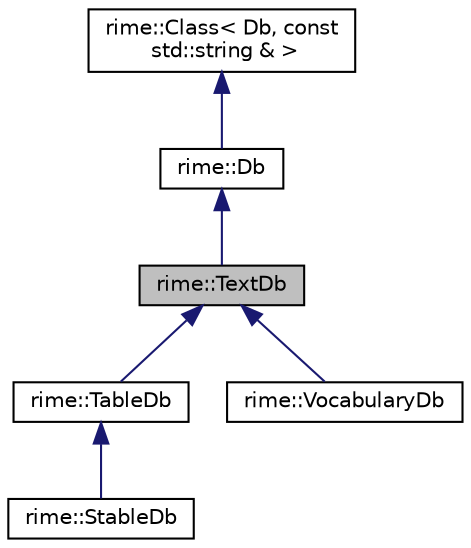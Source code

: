 digraph "rime::TextDb"
{
  edge [fontname="Helvetica",fontsize="10",labelfontname="Helvetica",labelfontsize="10"];
  node [fontname="Helvetica",fontsize="10",shape=record];
  Node1 [label="rime::TextDb",height=0.2,width=0.4,color="black", fillcolor="grey75", style="filled" fontcolor="black"];
  Node2 -> Node1 [dir="back",color="midnightblue",fontsize="10",style="solid",fontname="Helvetica"];
  Node2 [label="rime::Db",height=0.2,width=0.4,color="black", fillcolor="white", style="filled",URL="$a00045.html"];
  Node3 -> Node2 [dir="back",color="midnightblue",fontsize="10",style="solid",fontname="Helvetica"];
  Node3 [label="rime::Class\< Db, const\l std::string & \>",height=0.2,width=0.4,color="black", fillcolor="white", style="filled",URL="$a00017.html"];
  Node1 -> Node4 [dir="back",color="midnightblue",fontsize="10",style="solid",fontname="Helvetica"];
  Node4 [label="rime::TableDb",height=0.2,width=0.4,color="black", fillcolor="white", style="filled",URL="$a00205.html"];
  Node4 -> Node5 [dir="back",color="midnightblue",fontsize="10",style="solid",fontname="Helvetica"];
  Node5 [label="rime::StableDb",height=0.2,width=0.4,color="black", fillcolor="white", style="filled",URL="$a00188.html"];
  Node1 -> Node6 [dir="back",color="midnightblue",fontsize="10",style="solid",fontname="Helvetica"];
  Node6 [label="rime::VocabularyDb",height=0.2,width=0.4,color="black", fillcolor="white", style="filled",URL="$a00250.html"];
}
